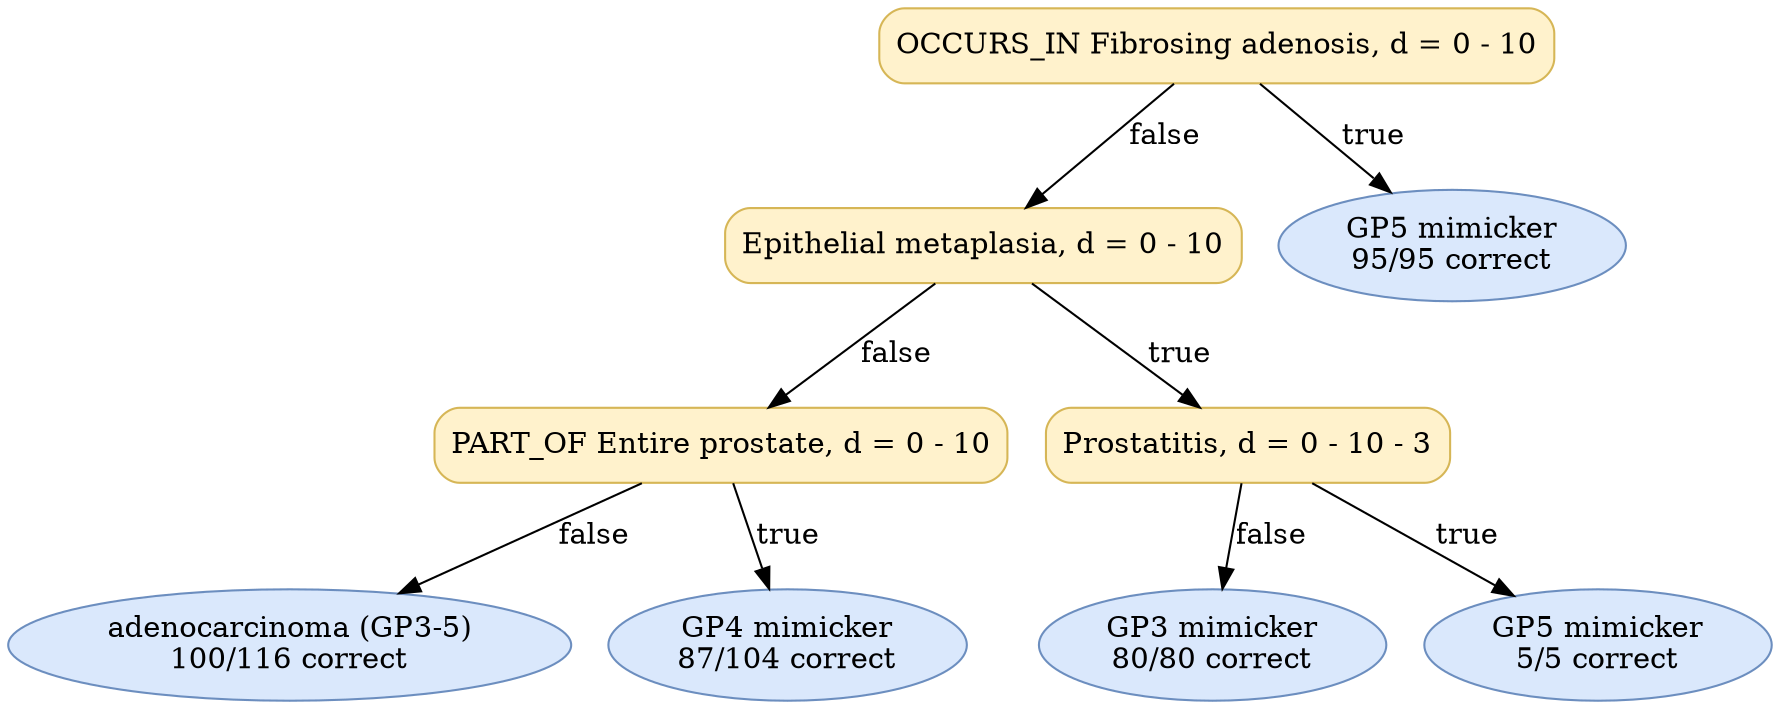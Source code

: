 digraph "DT" {
fontname="Times-Roman";
label="";
node [fontname="Times-Roman"];
Node1 [color="#D6B656", fillcolor="#FFF2CC", label="OCCURS_IN Fibrosing adenosis, d = 0 - 10", shape="box", style="rounded,filled"];
Node2 [color="#D6B656", fillcolor="#FFF2CC", label="Epithelial metaplasia, d = 0 - 10", shape="box", style="rounded,filled"];
Node3 [color="#D6B656", fillcolor="#FFF2CC", label="PART_OF Entire prostate, d = 0 - 10", shape="box", style="rounded,filled"];
Node4 [color="#6C8EBF", fillcolor="#DAE8FC", label=<adenocarcinoma (GP3-5)<br/>100/116 correct>, shape="ellipse", style="rounded,filled"];
Node5 [color="#6C8EBF", fillcolor="#DAE8FC", label=<GP4 mimicker<br/>87/104 correct>, shape="ellipse", style="rounded,filled"];
Node6 [color="#D6B656", fillcolor="#FFF2CC", label="Prostatitis, d = 0 - 10 - 3", shape="box", style="rounded,filled"];
Node7 [color="#6C8EBF", fillcolor="#DAE8FC", label=<GP3 mimicker<br/>80/80 correct>, shape="ellipse", style="rounded,filled"];
Node8 [color="#6C8EBF", fillcolor="#DAE8FC", label=<GP5 mimicker<br/>5/5 correct>, shape="ellipse", style="rounded,filled"];
Node9 [color="#6C8EBF", fillcolor="#DAE8FC", label=<GP5 mimicker<br/>95/95 correct>, shape="ellipse", style="rounded,filled"];
Node1 -> Node2  [key=0, label="false"];
Node1 -> Node9  [key=0, label="true"];
Node2 -> Node3  [key=0, label="false"];
Node2 -> Node6  [key=0, label="true"];
Node3 -> Node4  [key=0, label="false"];
Node3 -> Node5  [key=0, label="true"];
Node6 -> Node7  [key=0, label="false"];
Node6 -> Node8  [key=0, label="true"];
}
